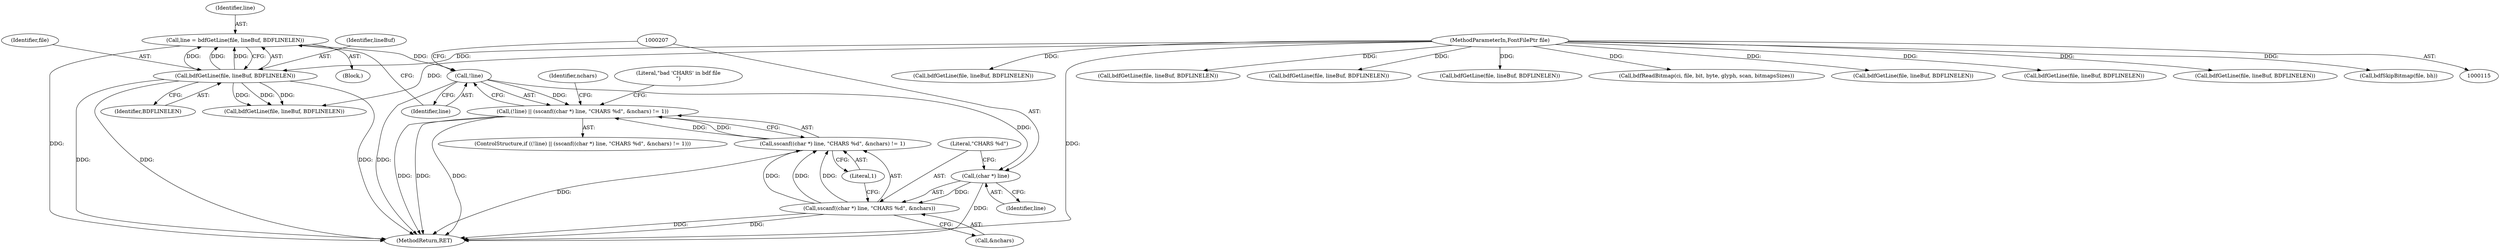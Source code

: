 digraph "0_libxfont_4d024ac10f964f6bd372ae0dd14f02772a6e5f63@pointer" {
"1000194" [label="(Call,line = bdfGetLine(file, lineBuf, BDFLINELEN))"];
"1000196" [label="(Call,bdfGetLine(file, lineBuf, BDFLINELEN))"];
"1000116" [label="(MethodParameterIn,FontFilePtr file)"];
"1000202" [label="(Call,!line)"];
"1000201" [label="(Call,(!line) || (sscanf((char *) line, \"CHARS %d\", &nchars) != 1))"];
"1000206" [label="(Call,(char *) line)"];
"1000205" [label="(Call,sscanf((char *) line, \"CHARS %d\", &nchars))"];
"1000204" [label="(Call,sscanf((char *) line, \"CHARS %d\", &nchars) != 1)"];
"1000799" [label="(Call,bdfGetLine(file, lineBuf, BDFLINELEN))"];
"1001224" [label="(MethodReturn,RET)"];
"1000321" [label="(Call,bdfGetLine(file, lineBuf, BDFLINELEN))"];
"1000116" [label="(MethodParameterIn,FontFilePtr file)"];
"1000203" [label="(Identifier,line)"];
"1000196" [label="(Call,bdfGetLine(file, lineBuf, BDFLINELEN))"];
"1000940" [label="(Call,bdfGetLine(file, lineBuf, BDFLINELEN))"];
"1000201" [label="(Call,(!line) || (sscanf((char *) line, \"CHARS %d\", &nchars) != 1))"];
"1000202" [label="(Call,!line)"];
"1000123" [label="(Block,)"];
"1000198" [label="(Identifier,lineBuf)"];
"1000206" [label="(Call,(char *) line)"];
"1000209" [label="(Literal,\"CHARS %d\")"];
"1000200" [label="(ControlStructure,if ((!line) || (sscanf((char *) line, \"CHARS %d\", &nchars) != 1)))"];
"1000210" [label="(Call,&nchars)"];
"1000676" [label="(Call,bdfGetLine(file, lineBuf, BDFLINELEN))"];
"1000212" [label="(Literal,1)"];
"1000197" [label="(Identifier,file)"];
"1000634" [label="(Call,bdfGetLine(file, lineBuf, BDFLINELEN))"];
"1000220" [label="(Identifier,nchars)"];
"1000922" [label="(Call,bdfReadBitmap(ci, file, bit, byte, glyph, scan, bitmapsSizes))"];
"1000753" [label="(Call,bdfGetLine(file, lineBuf, BDFLINELEN))"];
"1000195" [label="(Identifier,line)"];
"1000408" [label="(Call,bdfGetLine(file, lineBuf, BDFLINELEN))"];
"1000205" [label="(Call,sscanf((char *) line, \"CHARS %d\", &nchars))"];
"1000199" [label="(Identifier,BDFLINELEN)"];
"1000215" [label="(Literal,\"bad 'CHARS' in bdf file\n\")"];
"1000208" [label="(Identifier,line)"];
"1000204" [label="(Call,sscanf((char *) line, \"CHARS %d\", &nchars) != 1)"];
"1000709" [label="(Call,bdfGetLine(file, lineBuf, BDFLINELEN))"];
"1000194" [label="(Call,line = bdfGetLine(file, lineBuf, BDFLINELEN))"];
"1000935" [label="(Call,bdfSkipBitmap(file, bh))"];
"1000194" -> "1000123"  [label="AST: "];
"1000194" -> "1000196"  [label="CFG: "];
"1000195" -> "1000194"  [label="AST: "];
"1000196" -> "1000194"  [label="AST: "];
"1000203" -> "1000194"  [label="CFG: "];
"1000194" -> "1001224"  [label="DDG: "];
"1000196" -> "1000194"  [label="DDG: "];
"1000196" -> "1000194"  [label="DDG: "];
"1000196" -> "1000194"  [label="DDG: "];
"1000194" -> "1000202"  [label="DDG: "];
"1000196" -> "1000199"  [label="CFG: "];
"1000197" -> "1000196"  [label="AST: "];
"1000198" -> "1000196"  [label="AST: "];
"1000199" -> "1000196"  [label="AST: "];
"1000196" -> "1001224"  [label="DDG: "];
"1000196" -> "1001224"  [label="DDG: "];
"1000196" -> "1001224"  [label="DDG: "];
"1000116" -> "1000196"  [label="DDG: "];
"1000196" -> "1000321"  [label="DDG: "];
"1000196" -> "1000321"  [label="DDG: "];
"1000196" -> "1000321"  [label="DDG: "];
"1000116" -> "1000115"  [label="AST: "];
"1000116" -> "1001224"  [label="DDG: "];
"1000116" -> "1000321"  [label="DDG: "];
"1000116" -> "1000408"  [label="DDG: "];
"1000116" -> "1000634"  [label="DDG: "];
"1000116" -> "1000676"  [label="DDG: "];
"1000116" -> "1000709"  [label="DDG: "];
"1000116" -> "1000753"  [label="DDG: "];
"1000116" -> "1000799"  [label="DDG: "];
"1000116" -> "1000922"  [label="DDG: "];
"1000116" -> "1000935"  [label="DDG: "];
"1000116" -> "1000940"  [label="DDG: "];
"1000202" -> "1000201"  [label="AST: "];
"1000202" -> "1000203"  [label="CFG: "];
"1000203" -> "1000202"  [label="AST: "];
"1000207" -> "1000202"  [label="CFG: "];
"1000201" -> "1000202"  [label="CFG: "];
"1000202" -> "1001224"  [label="DDG: "];
"1000202" -> "1000201"  [label="DDG: "];
"1000202" -> "1000206"  [label="DDG: "];
"1000201" -> "1000200"  [label="AST: "];
"1000201" -> "1000204"  [label="CFG: "];
"1000204" -> "1000201"  [label="AST: "];
"1000215" -> "1000201"  [label="CFG: "];
"1000220" -> "1000201"  [label="CFG: "];
"1000201" -> "1001224"  [label="DDG: "];
"1000201" -> "1001224"  [label="DDG: "];
"1000201" -> "1001224"  [label="DDG: "];
"1000204" -> "1000201"  [label="DDG: "];
"1000204" -> "1000201"  [label="DDG: "];
"1000206" -> "1000205"  [label="AST: "];
"1000206" -> "1000208"  [label="CFG: "];
"1000207" -> "1000206"  [label="AST: "];
"1000208" -> "1000206"  [label="AST: "];
"1000209" -> "1000206"  [label="CFG: "];
"1000206" -> "1001224"  [label="DDG: "];
"1000206" -> "1000205"  [label="DDG: "];
"1000205" -> "1000204"  [label="AST: "];
"1000205" -> "1000210"  [label="CFG: "];
"1000209" -> "1000205"  [label="AST: "];
"1000210" -> "1000205"  [label="AST: "];
"1000212" -> "1000205"  [label="CFG: "];
"1000205" -> "1001224"  [label="DDG: "];
"1000205" -> "1001224"  [label="DDG: "];
"1000205" -> "1000204"  [label="DDG: "];
"1000205" -> "1000204"  [label="DDG: "];
"1000205" -> "1000204"  [label="DDG: "];
"1000204" -> "1000212"  [label="CFG: "];
"1000212" -> "1000204"  [label="AST: "];
"1000204" -> "1001224"  [label="DDG: "];
}
